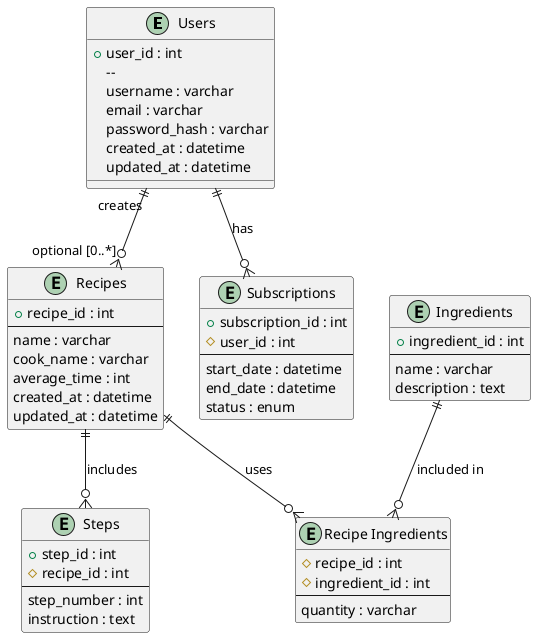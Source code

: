 @startuml

' Define the entities
entity "Users" as users {
  + user_id : int
  -- 
  username : varchar
  email : varchar
  password_hash : varchar
  created_at : datetime
  updated_at : datetime
}

entity "Recipes" as recipes {
  + recipe_id : int
  --
  name : varchar
  cook_name : varchar
  average_time : int
  created_at : datetime
  updated_at : datetime
}

entity "Ingredients" as ingredients {
  + ingredient_id : int
  --
  name : varchar
  description : text
}

entity "Recipe Ingredients" as recipe_ingredients {
  # recipe_id : int
  # ingredient_id : int
  --
  quantity : varchar
}

entity "Steps" as steps {
  + step_id : int
  # recipe_id : int
  --
  step_number : int
  instruction : text
}

entity "Subscriptions" as subscriptions {
  + subscription_id : int
  # user_id : int
  --
  start_date : datetime
  end_date : datetime
  status : enum
}

' Define relationships
users ||--o{ subscriptions : "has"
recipes ||--o{ steps : "includes"
recipes ||--o{ recipe_ingredients : "uses"
ingredients ||--o{ recipe_ingredients : "included in"
users ||--o{ recipes : "creates" "optional [0..*]"

@enduml
